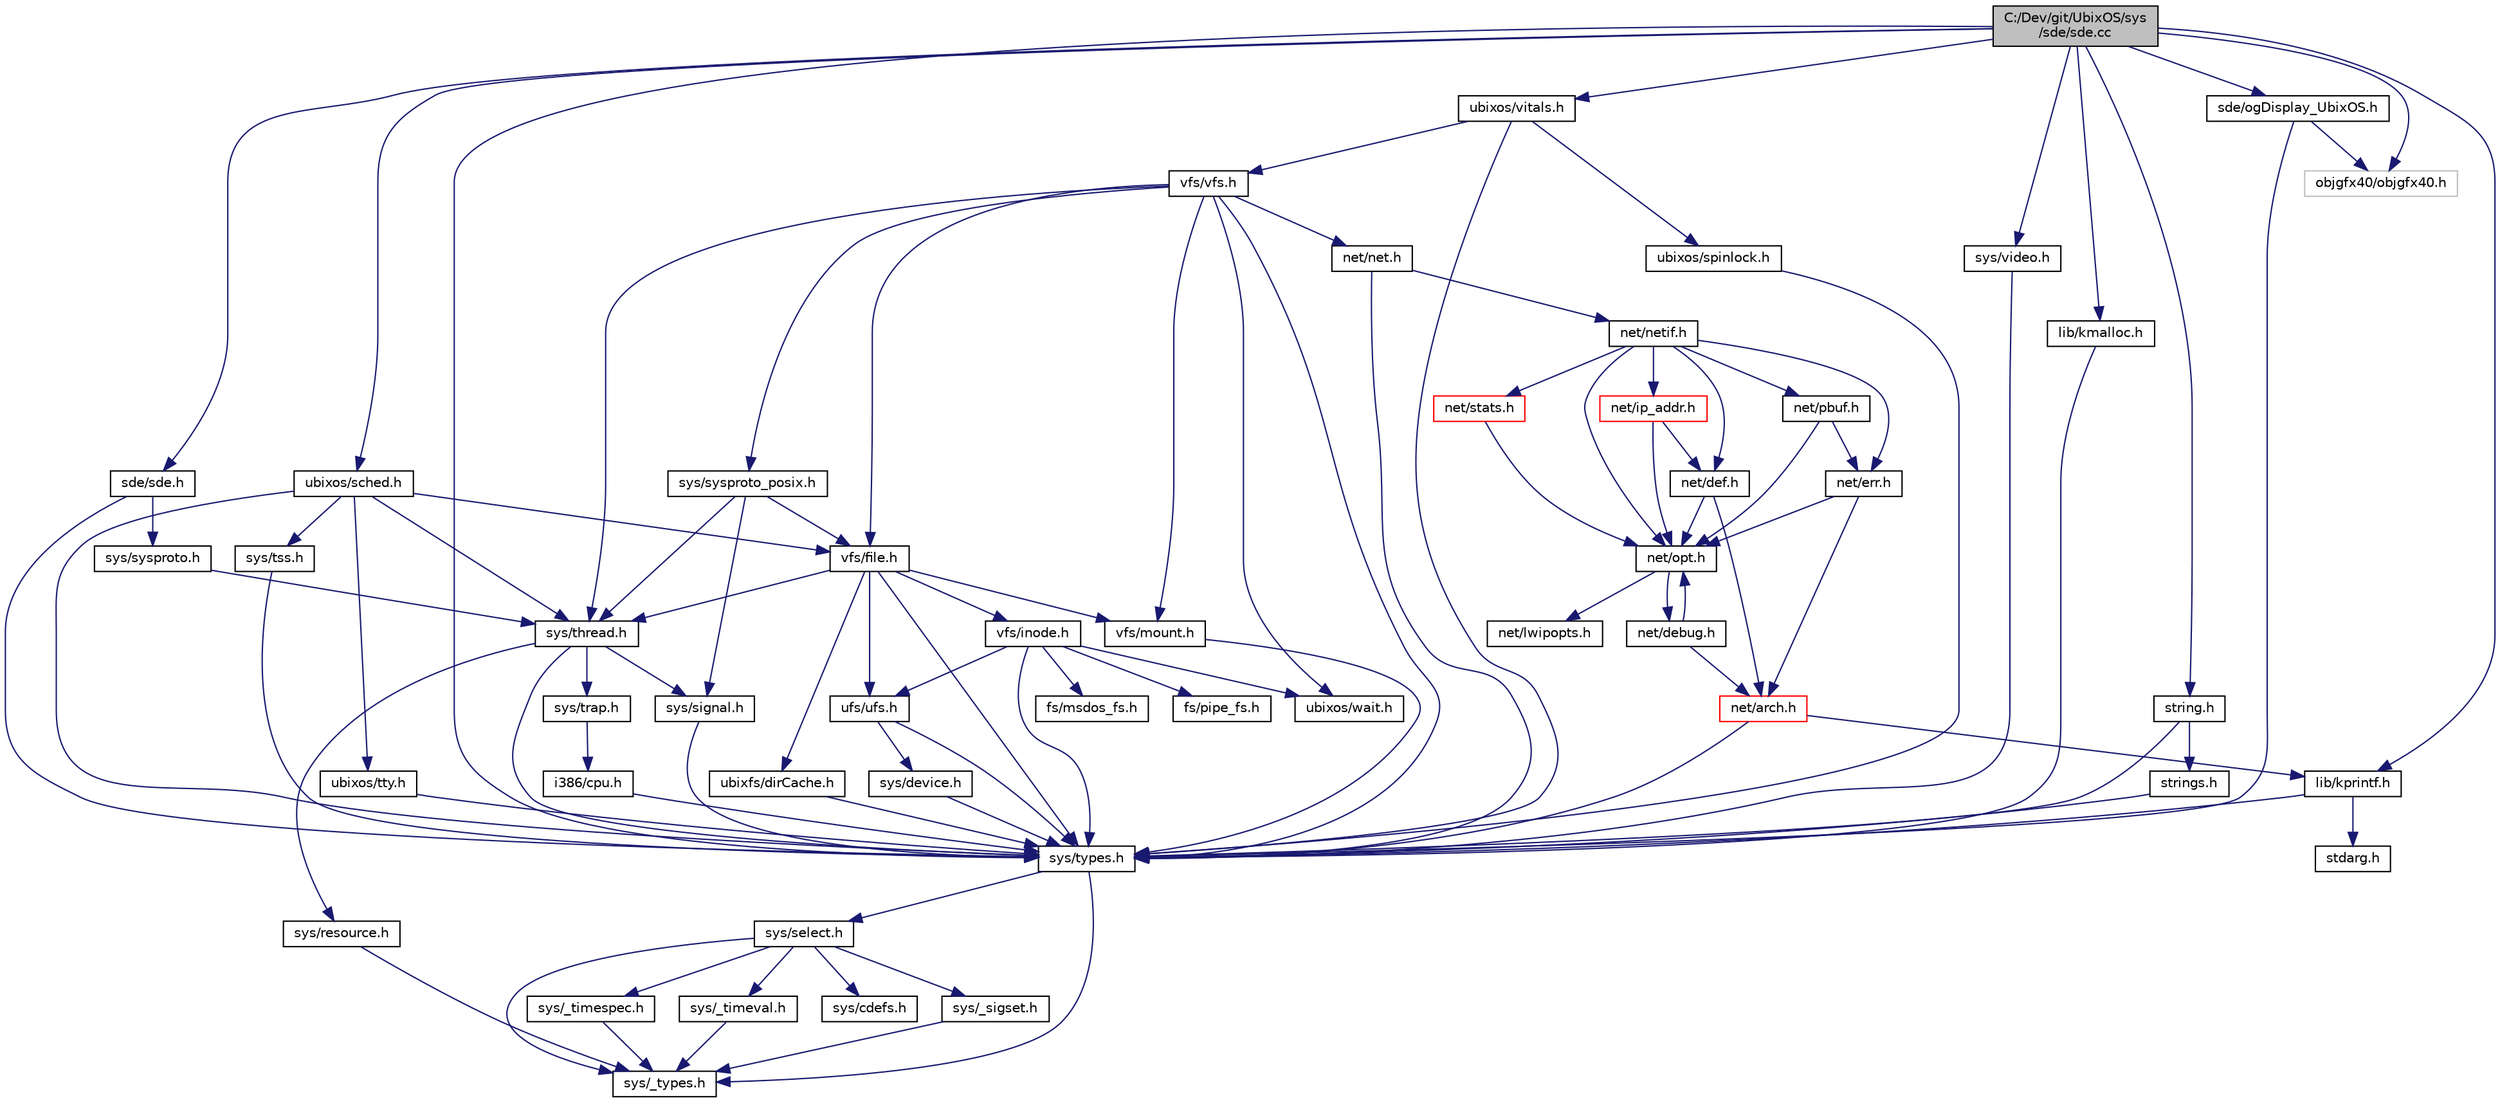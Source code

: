 digraph "C:/Dev/git/UbixOS/sys/sde/sde.cc"
{
 // LATEX_PDF_SIZE
  edge [fontname="Helvetica",fontsize="10",labelfontname="Helvetica",labelfontsize="10"];
  node [fontname="Helvetica",fontsize="10",shape=record];
  Node1 [label="C:/Dev/git/UbixOS/sys\l/sde/sde.cc",height=0.2,width=0.4,color="black", fillcolor="grey75", style="filled", fontcolor="black",tooltip=" "];
  Node1 -> Node2 [color="midnightblue",fontsize="10",style="solid",fontname="Helvetica"];
  Node2 [label="sys/types.h",height=0.2,width=0.4,color="black", fillcolor="white", style="filled",URL="$include_2sys_2types_8h.html",tooltip=" "];
  Node2 -> Node3 [color="midnightblue",fontsize="10",style="solid",fontname="Helvetica"];
  Node3 [label="sys/_types.h",height=0.2,width=0.4,color="black", fillcolor="white", style="filled",URL="$__types_8h.html",tooltip=" "];
  Node2 -> Node4 [color="midnightblue",fontsize="10",style="solid",fontname="Helvetica"];
  Node4 [label="sys/select.h",height=0.2,width=0.4,color="black", fillcolor="white", style="filled",URL="$select_8h.html",tooltip=" "];
  Node4 -> Node5 [color="midnightblue",fontsize="10",style="solid",fontname="Helvetica"];
  Node5 [label="sys/cdefs.h",height=0.2,width=0.4,color="black", fillcolor="white", style="filled",URL="$cdefs_8h.html",tooltip=" "];
  Node4 -> Node3 [color="midnightblue",fontsize="10",style="solid",fontname="Helvetica"];
  Node4 -> Node6 [color="midnightblue",fontsize="10",style="solid",fontname="Helvetica"];
  Node6 [label="sys/_timespec.h",height=0.2,width=0.4,color="black", fillcolor="white", style="filled",URL="$__timespec_8h.html",tooltip=" "];
  Node6 -> Node3 [color="midnightblue",fontsize="10",style="solid",fontname="Helvetica"];
  Node4 -> Node7 [color="midnightblue",fontsize="10",style="solid",fontname="Helvetica"];
  Node7 [label="sys/_timeval.h",height=0.2,width=0.4,color="black", fillcolor="white", style="filled",URL="$__timeval_8h.html",tooltip=" "];
  Node7 -> Node3 [color="midnightblue",fontsize="10",style="solid",fontname="Helvetica"];
  Node4 -> Node8 [color="midnightblue",fontsize="10",style="solid",fontname="Helvetica"];
  Node8 [label="sys/_sigset.h",height=0.2,width=0.4,color="black", fillcolor="white", style="filled",URL="$__sigset_8h.html",tooltip=" "];
  Node8 -> Node3 [color="midnightblue",fontsize="10",style="solid",fontname="Helvetica"];
  Node1 -> Node9 [color="midnightblue",fontsize="10",style="solid",fontname="Helvetica"];
  Node9 [label="sys/video.h",height=0.2,width=0.4,color="black", fillcolor="white", style="filled",URL="$video_8h.html",tooltip=" "];
  Node9 -> Node2 [color="midnightblue",fontsize="10",style="solid",fontname="Helvetica"];
  Node1 -> Node10 [color="midnightblue",fontsize="10",style="solid",fontname="Helvetica"];
  Node10 [label="ubixos/sched.h",height=0.2,width=0.4,color="black", fillcolor="white", style="filled",URL="$sched_8h.html",tooltip=" "];
  Node10 -> Node2 [color="midnightblue",fontsize="10",style="solid",fontname="Helvetica"];
  Node10 -> Node11 [color="midnightblue",fontsize="10",style="solid",fontname="Helvetica"];
  Node11 [label="vfs/file.h",height=0.2,width=0.4,color="black", fillcolor="white", style="filled",URL="$include_2vfs_2file_8h.html",tooltip=" "];
  Node11 -> Node2 [color="midnightblue",fontsize="10",style="solid",fontname="Helvetica"];
  Node11 -> Node12 [color="midnightblue",fontsize="10",style="solid",fontname="Helvetica"];
  Node12 [label="ubixfs/dirCache.h",height=0.2,width=0.4,color="black", fillcolor="white", style="filled",URL="$dirCache_8h.html",tooltip=" "];
  Node12 -> Node2 [color="midnightblue",fontsize="10",style="solid",fontname="Helvetica"];
  Node11 -> Node13 [color="midnightblue",fontsize="10",style="solid",fontname="Helvetica"];
  Node13 [label="sys/thread.h",height=0.2,width=0.4,color="black", fillcolor="white", style="filled",URL="$thread_8h.html",tooltip=" "];
  Node13 -> Node2 [color="midnightblue",fontsize="10",style="solid",fontname="Helvetica"];
  Node13 -> Node14 [color="midnightblue",fontsize="10",style="solid",fontname="Helvetica"];
  Node14 [label="sys/trap.h",height=0.2,width=0.4,color="black", fillcolor="white", style="filled",URL="$trap_8h.html",tooltip=" "];
  Node14 -> Node15 [color="midnightblue",fontsize="10",style="solid",fontname="Helvetica"];
  Node15 [label="i386/cpu.h",height=0.2,width=0.4,color="black", fillcolor="white", style="filled",URL="$i386_2cpu_8h.html",tooltip=" "];
  Node15 -> Node2 [color="midnightblue",fontsize="10",style="solid",fontname="Helvetica"];
  Node13 -> Node16 [color="midnightblue",fontsize="10",style="solid",fontname="Helvetica"];
  Node16 [label="sys/signal.h",height=0.2,width=0.4,color="black", fillcolor="white", style="filled",URL="$sys_2signal_8h.html",tooltip=" "];
  Node16 -> Node2 [color="midnightblue",fontsize="10",style="solid",fontname="Helvetica"];
  Node13 -> Node17 [color="midnightblue",fontsize="10",style="solid",fontname="Helvetica"];
  Node17 [label="sys/resource.h",height=0.2,width=0.4,color="black", fillcolor="white", style="filled",URL="$resource_8h.html",tooltip=" "];
  Node17 -> Node3 [color="midnightblue",fontsize="10",style="solid",fontname="Helvetica"];
  Node11 -> Node18 [color="midnightblue",fontsize="10",style="solid",fontname="Helvetica"];
  Node18 [label="vfs/inode.h",height=0.2,width=0.4,color="black", fillcolor="white", style="filled",URL="$inode_8h.html",tooltip=" "];
  Node18 -> Node2 [color="midnightblue",fontsize="10",style="solid",fontname="Helvetica"];
  Node18 -> Node19 [color="midnightblue",fontsize="10",style="solid",fontname="Helvetica"];
  Node19 [label="ubixos/wait.h",height=0.2,width=0.4,color="black", fillcolor="white", style="filled",URL="$wait_8h.html",tooltip=" "];
  Node18 -> Node20 [color="midnightblue",fontsize="10",style="solid",fontname="Helvetica"];
  Node20 [label="fs/pipe_fs.h",height=0.2,width=0.4,color="black", fillcolor="white", style="filled",URL="$pipe__fs_8h.html",tooltip=" "];
  Node18 -> Node21 [color="midnightblue",fontsize="10",style="solid",fontname="Helvetica"];
  Node21 [label="fs/msdos_fs.h",height=0.2,width=0.4,color="black", fillcolor="white", style="filled",URL="$msdos__fs_8h.html",tooltip=" "];
  Node18 -> Node22 [color="midnightblue",fontsize="10",style="solid",fontname="Helvetica"];
  Node22 [label="ufs/ufs.h",height=0.2,width=0.4,color="black", fillcolor="white", style="filled",URL="$ufs_8h.html",tooltip=" "];
  Node22 -> Node2 [color="midnightblue",fontsize="10",style="solid",fontname="Helvetica"];
  Node22 -> Node23 [color="midnightblue",fontsize="10",style="solid",fontname="Helvetica"];
  Node23 [label="sys/device.h",height=0.2,width=0.4,color="black", fillcolor="white", style="filled",URL="$include_2sys_2device_8h.html",tooltip=" "];
  Node23 -> Node2 [color="midnightblue",fontsize="10",style="solid",fontname="Helvetica"];
  Node11 -> Node24 [color="midnightblue",fontsize="10",style="solid",fontname="Helvetica"];
  Node24 [label="vfs/mount.h",height=0.2,width=0.4,color="black", fillcolor="white", style="filled",URL="$mount_8h.html",tooltip=" "];
  Node24 -> Node2 [color="midnightblue",fontsize="10",style="solid",fontname="Helvetica"];
  Node11 -> Node22 [color="midnightblue",fontsize="10",style="solid",fontname="Helvetica"];
  Node10 -> Node25 [color="midnightblue",fontsize="10",style="solid",fontname="Helvetica"];
  Node25 [label="ubixos/tty.h",height=0.2,width=0.4,color="black", fillcolor="white", style="filled",URL="$tty_8h.html",tooltip=" "];
  Node25 -> Node2 [color="midnightblue",fontsize="10",style="solid",fontname="Helvetica"];
  Node10 -> Node26 [color="midnightblue",fontsize="10",style="solid",fontname="Helvetica"];
  Node26 [label="sys/tss.h",height=0.2,width=0.4,color="black", fillcolor="white", style="filled",URL="$tss_8h.html",tooltip=" "];
  Node26 -> Node2 [color="midnightblue",fontsize="10",style="solid",fontname="Helvetica"];
  Node10 -> Node13 [color="midnightblue",fontsize="10",style="solid",fontname="Helvetica"];
  Node1 -> Node27 [color="midnightblue",fontsize="10",style="solid",fontname="Helvetica"];
  Node27 [label="ubixos/vitals.h",height=0.2,width=0.4,color="black", fillcolor="white", style="filled",URL="$vitals_8h.html",tooltip=" "];
  Node27 -> Node2 [color="midnightblue",fontsize="10",style="solid",fontname="Helvetica"];
  Node27 -> Node28 [color="midnightblue",fontsize="10",style="solid",fontname="Helvetica"];
  Node28 [label="ubixos/spinlock.h",height=0.2,width=0.4,color="black", fillcolor="white", style="filled",URL="$spinlock_8h.html",tooltip=" "];
  Node28 -> Node2 [color="midnightblue",fontsize="10",style="solid",fontname="Helvetica"];
  Node27 -> Node29 [color="midnightblue",fontsize="10",style="solid",fontname="Helvetica"];
  Node29 [label="vfs/vfs.h",height=0.2,width=0.4,color="black", fillcolor="white", style="filled",URL="$include_2vfs_2vfs_8h.html",tooltip=" "];
  Node29 -> Node2 [color="midnightblue",fontsize="10",style="solid",fontname="Helvetica"];
  Node29 -> Node11 [color="midnightblue",fontsize="10",style="solid",fontname="Helvetica"];
  Node29 -> Node24 [color="midnightblue",fontsize="10",style="solid",fontname="Helvetica"];
  Node29 -> Node30 [color="midnightblue",fontsize="10",style="solid",fontname="Helvetica"];
  Node30 [label="sys/sysproto_posix.h",height=0.2,width=0.4,color="black", fillcolor="white", style="filled",URL="$sysproto__posix_8h.html",tooltip=" "];
  Node30 -> Node16 [color="midnightblue",fontsize="10",style="solid",fontname="Helvetica"];
  Node30 -> Node13 [color="midnightblue",fontsize="10",style="solid",fontname="Helvetica"];
  Node30 -> Node11 [color="midnightblue",fontsize="10",style="solid",fontname="Helvetica"];
  Node29 -> Node13 [color="midnightblue",fontsize="10",style="solid",fontname="Helvetica"];
  Node29 -> Node31 [color="midnightblue",fontsize="10",style="solid",fontname="Helvetica"];
  Node31 [label="net/net.h",height=0.2,width=0.4,color="black", fillcolor="white", style="filled",URL="$net_8h.html",tooltip=" "];
  Node31 -> Node2 [color="midnightblue",fontsize="10",style="solid",fontname="Helvetica"];
  Node31 -> Node32 [color="midnightblue",fontsize="10",style="solid",fontname="Helvetica"];
  Node32 [label="net/netif.h",height=0.2,width=0.4,color="black", fillcolor="white", style="filled",URL="$netif_8h.html",tooltip=" "];
  Node32 -> Node33 [color="midnightblue",fontsize="10",style="solid",fontname="Helvetica"];
  Node33 [label="net/opt.h",height=0.2,width=0.4,color="black", fillcolor="white", style="filled",URL="$opt_8h.html",tooltip=" "];
  Node33 -> Node34 [color="midnightblue",fontsize="10",style="solid",fontname="Helvetica"];
  Node34 [label="net/lwipopts.h",height=0.2,width=0.4,color="black", fillcolor="white", style="filled",URL="$lwipopts_8h.html",tooltip=" "];
  Node33 -> Node35 [color="midnightblue",fontsize="10",style="solid",fontname="Helvetica"];
  Node35 [label="net/debug.h",height=0.2,width=0.4,color="black", fillcolor="white", style="filled",URL="$debug_8h.html",tooltip=" "];
  Node35 -> Node36 [color="midnightblue",fontsize="10",style="solid",fontname="Helvetica"];
  Node36 [label="net/arch.h",height=0.2,width=0.4,color="red", fillcolor="white", style="filled",URL="$arch_8h.html",tooltip=" "];
  Node36 -> Node2 [color="midnightblue",fontsize="10",style="solid",fontname="Helvetica"];
  Node36 -> Node40 [color="midnightblue",fontsize="10",style="solid",fontname="Helvetica"];
  Node40 [label="lib/kprintf.h",height=0.2,width=0.4,color="black", fillcolor="white", style="filled",URL="$kprintf_8h.html",tooltip=" "];
  Node40 -> Node2 [color="midnightblue",fontsize="10",style="solid",fontname="Helvetica"];
  Node40 -> Node41 [color="midnightblue",fontsize="10",style="solid",fontname="Helvetica"];
  Node41 [label="stdarg.h",height=0.2,width=0.4,color="black", fillcolor="white", style="filled",URL="$stdarg_8h.html",tooltip=" "];
  Node35 -> Node33 [color="midnightblue",fontsize="10",style="solid",fontname="Helvetica"];
  Node32 -> Node43 [color="midnightblue",fontsize="10",style="solid",fontname="Helvetica"];
  Node43 [label="net/err.h",height=0.2,width=0.4,color="black", fillcolor="white", style="filled",URL="$err_8h.html",tooltip=" "];
  Node43 -> Node33 [color="midnightblue",fontsize="10",style="solid",fontname="Helvetica"];
  Node43 -> Node36 [color="midnightblue",fontsize="10",style="solid",fontname="Helvetica"];
  Node32 -> Node44 [color="midnightblue",fontsize="10",style="solid",fontname="Helvetica"];
  Node44 [label="net/ip_addr.h",height=0.2,width=0.4,color="red", fillcolor="white", style="filled",URL="$ip__addr_8h.html",tooltip=" "];
  Node44 -> Node33 [color="midnightblue",fontsize="10",style="solid",fontname="Helvetica"];
  Node44 -> Node45 [color="midnightblue",fontsize="10",style="solid",fontname="Helvetica"];
  Node45 [label="net/def.h",height=0.2,width=0.4,color="black", fillcolor="white", style="filled",URL="$def_8h.html",tooltip=" "];
  Node45 -> Node36 [color="midnightblue",fontsize="10",style="solid",fontname="Helvetica"];
  Node45 -> Node33 [color="midnightblue",fontsize="10",style="solid",fontname="Helvetica"];
  Node32 -> Node45 [color="midnightblue",fontsize="10",style="solid",fontname="Helvetica"];
  Node32 -> Node48 [color="midnightblue",fontsize="10",style="solid",fontname="Helvetica"];
  Node48 [label="net/pbuf.h",height=0.2,width=0.4,color="black", fillcolor="white", style="filled",URL="$pbuf_8h.html",tooltip=" "];
  Node48 -> Node33 [color="midnightblue",fontsize="10",style="solid",fontname="Helvetica"];
  Node48 -> Node43 [color="midnightblue",fontsize="10",style="solid",fontname="Helvetica"];
  Node32 -> Node49 [color="midnightblue",fontsize="10",style="solid",fontname="Helvetica"];
  Node49 [label="net/stats.h",height=0.2,width=0.4,color="red", fillcolor="white", style="filled",URL="$stats_8h.html",tooltip=" "];
  Node49 -> Node33 [color="midnightblue",fontsize="10",style="solid",fontname="Helvetica"];
  Node29 -> Node19 [color="midnightblue",fontsize="10",style="solid",fontname="Helvetica"];
  Node1 -> Node40 [color="midnightblue",fontsize="10",style="solid",fontname="Helvetica"];
  Node1 -> Node54 [color="midnightblue",fontsize="10",style="solid",fontname="Helvetica"];
  Node54 [label="lib/kmalloc.h",height=0.2,width=0.4,color="black", fillcolor="white", style="filled",URL="$kmalloc_8h.html",tooltip=" "];
  Node54 -> Node2 [color="midnightblue",fontsize="10",style="solid",fontname="Helvetica"];
  Node1 -> Node55 [color="midnightblue",fontsize="10",style="solid",fontname="Helvetica"];
  Node55 [label="string.h",height=0.2,width=0.4,color="black", fillcolor="white", style="filled",URL="$string_8h.html",tooltip=" "];
  Node55 -> Node2 [color="midnightblue",fontsize="10",style="solid",fontname="Helvetica"];
  Node55 -> Node56 [color="midnightblue",fontsize="10",style="solid",fontname="Helvetica"];
  Node56 [label="strings.h",height=0.2,width=0.4,color="black", fillcolor="white", style="filled",URL="$strings_8h.html",tooltip=" "];
  Node56 -> Node2 [color="midnightblue",fontsize="10",style="solid",fontname="Helvetica"];
  Node1 -> Node57 [color="midnightblue",fontsize="10",style="solid",fontname="Helvetica"];
  Node57 [label="sde/sde.h",height=0.2,width=0.4,color="black", fillcolor="white", style="filled",URL="$sde_8h.html",tooltip=" "];
  Node57 -> Node2 [color="midnightblue",fontsize="10",style="solid",fontname="Helvetica"];
  Node57 -> Node58 [color="midnightblue",fontsize="10",style="solid",fontname="Helvetica"];
  Node58 [label="sys/sysproto.h",height=0.2,width=0.4,color="black", fillcolor="white", style="filled",URL="$sysproto_8h.html",tooltip=" "];
  Node58 -> Node13 [color="midnightblue",fontsize="10",style="solid",fontname="Helvetica"];
  Node1 -> Node59 [color="midnightblue",fontsize="10",style="solid",fontname="Helvetica"];
  Node59 [label="sde/ogDisplay_UbixOS.h",height=0.2,width=0.4,color="black", fillcolor="white", style="filled",URL="$ogDisplay__UbixOS_8h.html",tooltip=" "];
  Node59 -> Node2 [color="midnightblue",fontsize="10",style="solid",fontname="Helvetica"];
  Node59 -> Node60 [color="midnightblue",fontsize="10",style="solid",fontname="Helvetica"];
  Node60 [label="objgfx40/objgfx40.h",height=0.2,width=0.4,color="grey75", fillcolor="white", style="filled",tooltip=" "];
  Node1 -> Node60 [color="midnightblue",fontsize="10",style="solid",fontname="Helvetica"];
}
